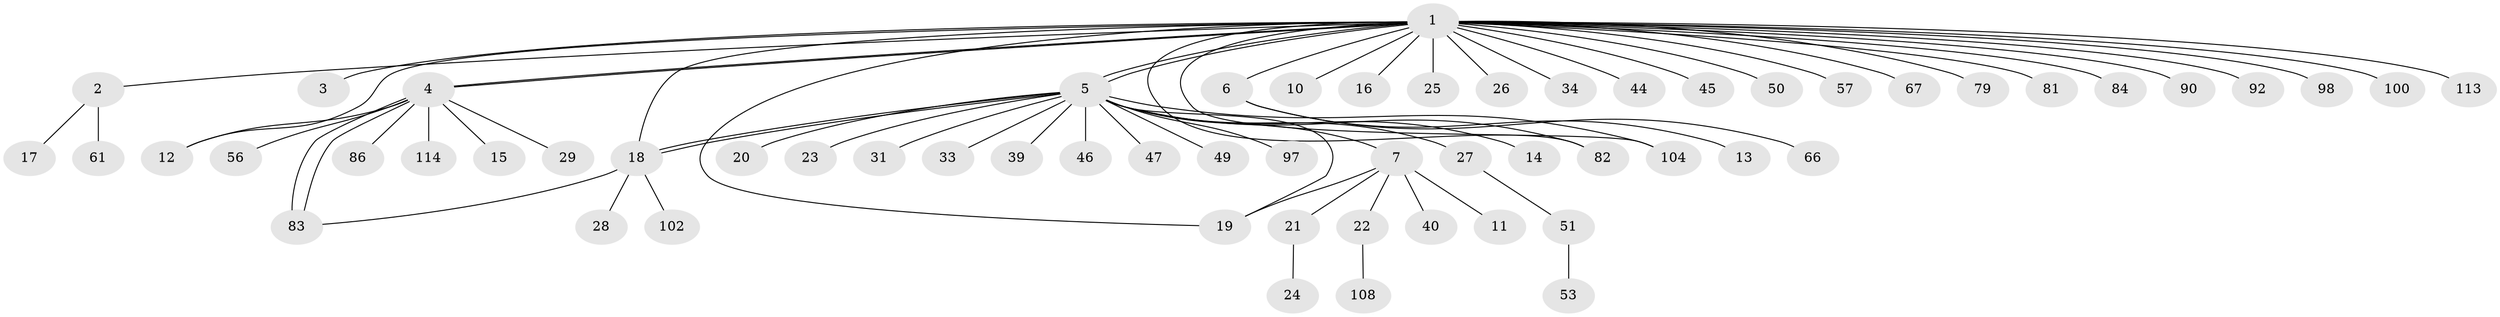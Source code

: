 // original degree distribution, {31: 0.00819672131147541, 3: 0.09016393442622951, 1: 0.5901639344262295, 10: 0.00819672131147541, 20: 0.00819672131147541, 4: 0.02459016393442623, 6: 0.02459016393442623, 2: 0.22131147540983606, 5: 0.01639344262295082, 8: 0.00819672131147541}
// Generated by graph-tools (version 1.1) at 2025/14/03/09/25 04:14:42]
// undirected, 61 vertices, 71 edges
graph export_dot {
graph [start="1"]
  node [color=gray90,style=filled];
  1;
  2;
  3;
  4;
  5;
  6;
  7 [super="+60+8"];
  10;
  11 [super="+111+78"];
  12 [super="+30+69+96"];
  13 [super="+71+68"];
  14 [super="+115"];
  15 [super="+36+43+80+77+52"];
  16;
  17 [super="+74+94+38+54"];
  18 [super="+41+89"];
  19 [super="+72+75"];
  20;
  21;
  22;
  23 [super="+70"];
  24 [super="+35"];
  25 [super="+87+37+32"];
  26 [super="+62"];
  27 [super="+64+88+109+103"];
  28;
  29;
  31;
  33 [super="+116"];
  34 [super="+48"];
  39 [super="+93"];
  40;
  44 [super="+58+65+110+120"];
  45;
  46 [super="+117+95"];
  47 [super="+55"];
  49;
  50;
  51;
  53;
  56;
  57 [super="+85"];
  61 [super="+121"];
  66;
  67;
  79;
  81;
  82 [super="+118"];
  83 [super="+119"];
  84;
  86;
  90 [super="+106"];
  92;
  97 [super="+122"];
  98;
  100;
  102;
  104;
  108;
  113;
  114;
  1 -- 2;
  1 -- 3;
  1 -- 4;
  1 -- 4;
  1 -- 5;
  1 -- 5;
  1 -- 6;
  1 -- 10;
  1 -- 16;
  1 -- 18;
  1 -- 25 [weight=2];
  1 -- 26;
  1 -- 34;
  1 -- 44;
  1 -- 45;
  1 -- 50;
  1 -- 57;
  1 -- 67;
  1 -- 79;
  1 -- 81;
  1 -- 82;
  1 -- 84;
  1 -- 90;
  1 -- 92;
  1 -- 98;
  1 -- 100;
  1 -- 104;
  1 -- 113;
  1 -- 19;
  1 -- 12;
  2 -- 17;
  2 -- 61;
  4 -- 12;
  4 -- 15;
  4 -- 29;
  4 -- 56;
  4 -- 83;
  4 -- 83;
  4 -- 86;
  4 -- 114;
  5 -- 7;
  5 -- 14;
  5 -- 18;
  5 -- 18;
  5 -- 20;
  5 -- 23;
  5 -- 27 [weight=2];
  5 -- 31;
  5 -- 33;
  5 -- 39;
  5 -- 46;
  5 -- 47;
  5 -- 49;
  5 -- 82;
  5 -- 97;
  5 -- 104;
  5 -- 19;
  6 -- 13;
  6 -- 66;
  7 -- 19;
  7 -- 21;
  7 -- 22;
  7 -- 40;
  7 -- 11;
  18 -- 28;
  18 -- 102;
  18 -- 83;
  21 -- 24;
  22 -- 108;
  27 -- 51;
  51 -- 53;
}
